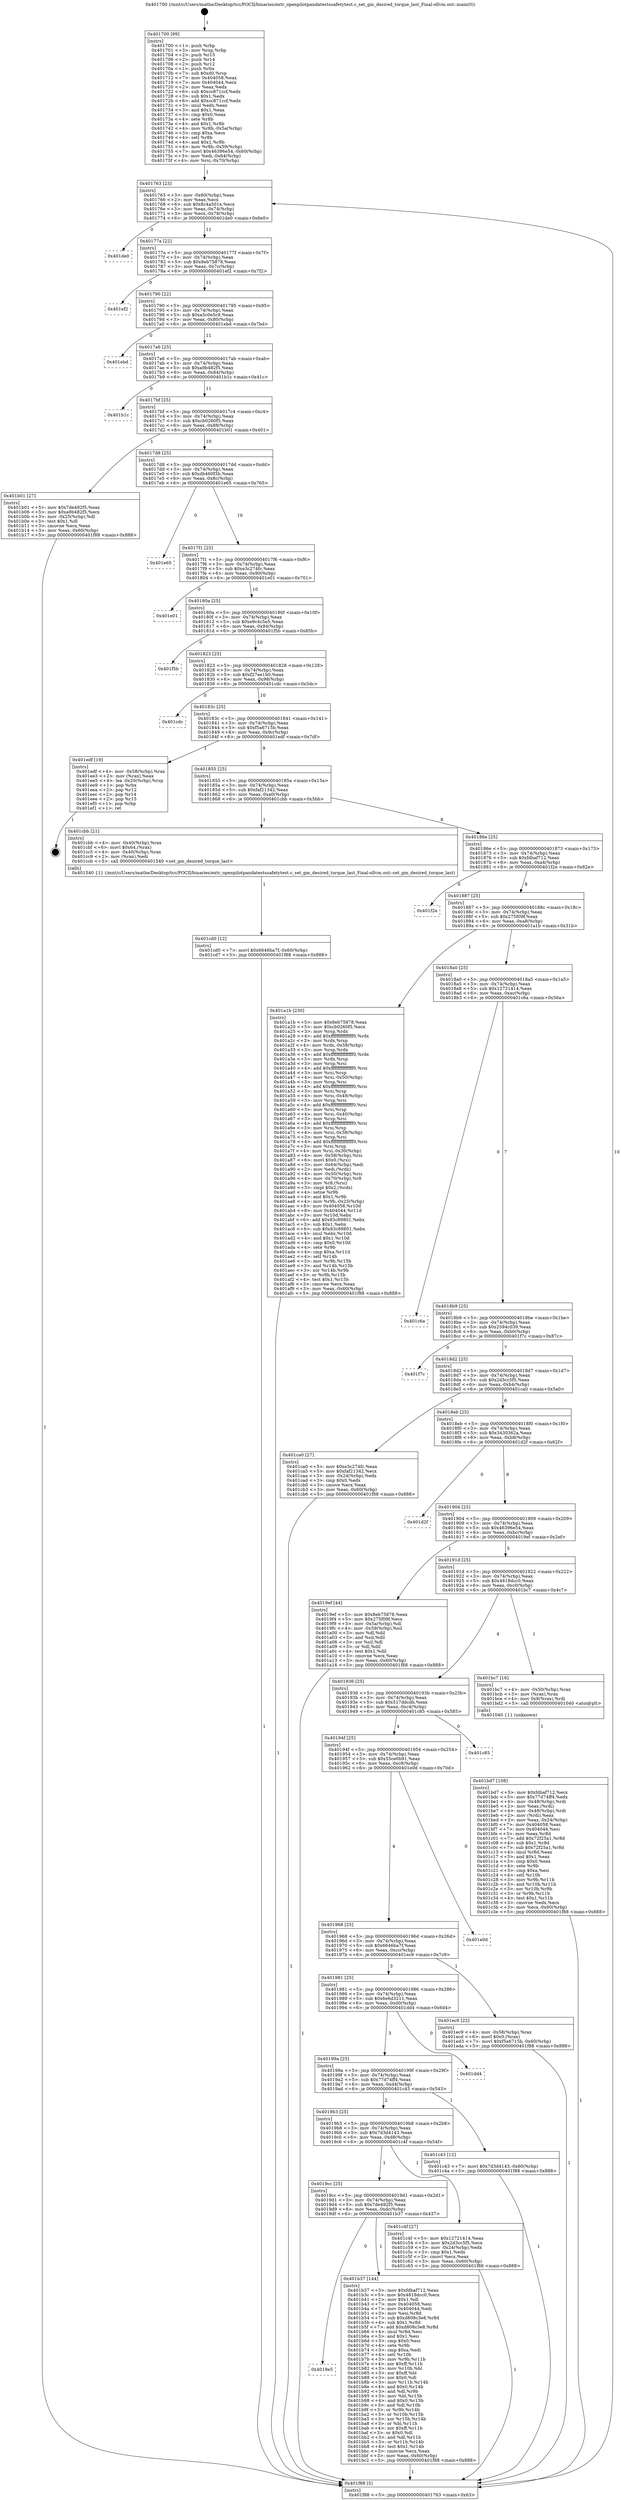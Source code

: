 digraph "0x401700" {
  label = "0x401700 (/mnt/c/Users/mathe/Desktop/tcc/POCII/binaries/extr_openpilotpandatestssafetytest.c_set_gm_desired_torque_last_Final-ollvm.out::main(0))"
  labelloc = "t"
  node[shape=record]

  Entry [label="",width=0.3,height=0.3,shape=circle,fillcolor=black,style=filled]
  "0x401763" [label="{
     0x401763 [23]\l
     | [instrs]\l
     &nbsp;&nbsp;0x401763 \<+3\>: mov -0x60(%rbp),%eax\l
     &nbsp;&nbsp;0x401766 \<+2\>: mov %eax,%ecx\l
     &nbsp;&nbsp;0x401768 \<+6\>: sub $0x8c4a501e,%ecx\l
     &nbsp;&nbsp;0x40176e \<+3\>: mov %eax,-0x74(%rbp)\l
     &nbsp;&nbsp;0x401771 \<+3\>: mov %ecx,-0x78(%rbp)\l
     &nbsp;&nbsp;0x401774 \<+6\>: je 0000000000401de0 \<main+0x6e0\>\l
  }"]
  "0x401de0" [label="{
     0x401de0\l
  }", style=dashed]
  "0x40177a" [label="{
     0x40177a [22]\l
     | [instrs]\l
     &nbsp;&nbsp;0x40177a \<+5\>: jmp 000000000040177f \<main+0x7f\>\l
     &nbsp;&nbsp;0x40177f \<+3\>: mov -0x74(%rbp),%eax\l
     &nbsp;&nbsp;0x401782 \<+5\>: sub $0x8eb75878,%eax\l
     &nbsp;&nbsp;0x401787 \<+3\>: mov %eax,-0x7c(%rbp)\l
     &nbsp;&nbsp;0x40178a \<+6\>: je 0000000000401ef2 \<main+0x7f2\>\l
  }"]
  Exit [label="",width=0.3,height=0.3,shape=circle,fillcolor=black,style=filled,peripheries=2]
  "0x401ef2" [label="{
     0x401ef2\l
  }", style=dashed]
  "0x401790" [label="{
     0x401790 [22]\l
     | [instrs]\l
     &nbsp;&nbsp;0x401790 \<+5\>: jmp 0000000000401795 \<main+0x95\>\l
     &nbsp;&nbsp;0x401795 \<+3\>: mov -0x74(%rbp),%eax\l
     &nbsp;&nbsp;0x401798 \<+5\>: sub $0xa5c0e5c9,%eax\l
     &nbsp;&nbsp;0x40179d \<+3\>: mov %eax,-0x80(%rbp)\l
     &nbsp;&nbsp;0x4017a0 \<+6\>: je 0000000000401ebd \<main+0x7bd\>\l
  }"]
  "0x401cd0" [label="{
     0x401cd0 [12]\l
     | [instrs]\l
     &nbsp;&nbsp;0x401cd0 \<+7\>: movl $0x6646ba7f,-0x60(%rbp)\l
     &nbsp;&nbsp;0x401cd7 \<+5\>: jmp 0000000000401f88 \<main+0x888\>\l
  }"]
  "0x401ebd" [label="{
     0x401ebd\l
  }", style=dashed]
  "0x4017a6" [label="{
     0x4017a6 [25]\l
     | [instrs]\l
     &nbsp;&nbsp;0x4017a6 \<+5\>: jmp 00000000004017ab \<main+0xab\>\l
     &nbsp;&nbsp;0x4017ab \<+3\>: mov -0x74(%rbp),%eax\l
     &nbsp;&nbsp;0x4017ae \<+5\>: sub $0xa9b482f5,%eax\l
     &nbsp;&nbsp;0x4017b3 \<+6\>: mov %eax,-0x84(%rbp)\l
     &nbsp;&nbsp;0x4017b9 \<+6\>: je 0000000000401b1c \<main+0x41c\>\l
  }"]
  "0x401bd7" [label="{
     0x401bd7 [108]\l
     | [instrs]\l
     &nbsp;&nbsp;0x401bd7 \<+5\>: mov $0xfdbaf712,%ecx\l
     &nbsp;&nbsp;0x401bdc \<+5\>: mov $0x77d74ff4,%edx\l
     &nbsp;&nbsp;0x401be1 \<+4\>: mov -0x48(%rbp),%rdi\l
     &nbsp;&nbsp;0x401be5 \<+2\>: mov %eax,(%rdi)\l
     &nbsp;&nbsp;0x401be7 \<+4\>: mov -0x48(%rbp),%rdi\l
     &nbsp;&nbsp;0x401beb \<+2\>: mov (%rdi),%eax\l
     &nbsp;&nbsp;0x401bed \<+3\>: mov %eax,-0x24(%rbp)\l
     &nbsp;&nbsp;0x401bf0 \<+7\>: mov 0x404058,%eax\l
     &nbsp;&nbsp;0x401bf7 \<+7\>: mov 0x404044,%esi\l
     &nbsp;&nbsp;0x401bfe \<+3\>: mov %eax,%r8d\l
     &nbsp;&nbsp;0x401c01 \<+7\>: add $0x72f25a1,%r8d\l
     &nbsp;&nbsp;0x401c08 \<+4\>: sub $0x1,%r8d\l
     &nbsp;&nbsp;0x401c0c \<+7\>: sub $0x72f25a1,%r8d\l
     &nbsp;&nbsp;0x401c13 \<+4\>: imul %r8d,%eax\l
     &nbsp;&nbsp;0x401c17 \<+3\>: and $0x1,%eax\l
     &nbsp;&nbsp;0x401c1a \<+3\>: cmp $0x0,%eax\l
     &nbsp;&nbsp;0x401c1d \<+4\>: sete %r9b\l
     &nbsp;&nbsp;0x401c21 \<+3\>: cmp $0xa,%esi\l
     &nbsp;&nbsp;0x401c24 \<+4\>: setl %r10b\l
     &nbsp;&nbsp;0x401c28 \<+3\>: mov %r9b,%r11b\l
     &nbsp;&nbsp;0x401c2b \<+3\>: and %r10b,%r11b\l
     &nbsp;&nbsp;0x401c2e \<+3\>: xor %r10b,%r9b\l
     &nbsp;&nbsp;0x401c31 \<+3\>: or %r9b,%r11b\l
     &nbsp;&nbsp;0x401c34 \<+4\>: test $0x1,%r11b\l
     &nbsp;&nbsp;0x401c38 \<+3\>: cmovne %edx,%ecx\l
     &nbsp;&nbsp;0x401c3b \<+3\>: mov %ecx,-0x60(%rbp)\l
     &nbsp;&nbsp;0x401c3e \<+5\>: jmp 0000000000401f88 \<main+0x888\>\l
  }"]
  "0x401b1c" [label="{
     0x401b1c\l
  }", style=dashed]
  "0x4017bf" [label="{
     0x4017bf [25]\l
     | [instrs]\l
     &nbsp;&nbsp;0x4017bf \<+5\>: jmp 00000000004017c4 \<main+0xc4\>\l
     &nbsp;&nbsp;0x4017c4 \<+3\>: mov -0x74(%rbp),%eax\l
     &nbsp;&nbsp;0x4017c7 \<+5\>: sub $0xcb0260f5,%eax\l
     &nbsp;&nbsp;0x4017cc \<+6\>: mov %eax,-0x88(%rbp)\l
     &nbsp;&nbsp;0x4017d2 \<+6\>: je 0000000000401b01 \<main+0x401\>\l
  }"]
  "0x4019e5" [label="{
     0x4019e5\l
  }", style=dashed]
  "0x401b01" [label="{
     0x401b01 [27]\l
     | [instrs]\l
     &nbsp;&nbsp;0x401b01 \<+5\>: mov $0x7de492f5,%eax\l
     &nbsp;&nbsp;0x401b06 \<+5\>: mov $0xa9b482f5,%ecx\l
     &nbsp;&nbsp;0x401b0b \<+3\>: mov -0x25(%rbp),%dl\l
     &nbsp;&nbsp;0x401b0e \<+3\>: test $0x1,%dl\l
     &nbsp;&nbsp;0x401b11 \<+3\>: cmovne %ecx,%eax\l
     &nbsp;&nbsp;0x401b14 \<+3\>: mov %eax,-0x60(%rbp)\l
     &nbsp;&nbsp;0x401b17 \<+5\>: jmp 0000000000401f88 \<main+0x888\>\l
  }"]
  "0x4017d8" [label="{
     0x4017d8 [25]\l
     | [instrs]\l
     &nbsp;&nbsp;0x4017d8 \<+5\>: jmp 00000000004017dd \<main+0xdd\>\l
     &nbsp;&nbsp;0x4017dd \<+3\>: mov -0x74(%rbp),%eax\l
     &nbsp;&nbsp;0x4017e0 \<+5\>: sub $0xdb460f3b,%eax\l
     &nbsp;&nbsp;0x4017e5 \<+6\>: mov %eax,-0x8c(%rbp)\l
     &nbsp;&nbsp;0x4017eb \<+6\>: je 0000000000401e65 \<main+0x765\>\l
  }"]
  "0x401b37" [label="{
     0x401b37 [144]\l
     | [instrs]\l
     &nbsp;&nbsp;0x401b37 \<+5\>: mov $0xfdbaf712,%eax\l
     &nbsp;&nbsp;0x401b3c \<+5\>: mov $0x4818dcc0,%ecx\l
     &nbsp;&nbsp;0x401b41 \<+2\>: mov $0x1,%dl\l
     &nbsp;&nbsp;0x401b43 \<+7\>: mov 0x404058,%esi\l
     &nbsp;&nbsp;0x401b4a \<+7\>: mov 0x404044,%edi\l
     &nbsp;&nbsp;0x401b51 \<+3\>: mov %esi,%r8d\l
     &nbsp;&nbsp;0x401b54 \<+7\>: sub $0xd808c3e8,%r8d\l
     &nbsp;&nbsp;0x401b5b \<+4\>: sub $0x1,%r8d\l
     &nbsp;&nbsp;0x401b5f \<+7\>: add $0xd808c3e8,%r8d\l
     &nbsp;&nbsp;0x401b66 \<+4\>: imul %r8d,%esi\l
     &nbsp;&nbsp;0x401b6a \<+3\>: and $0x1,%esi\l
     &nbsp;&nbsp;0x401b6d \<+3\>: cmp $0x0,%esi\l
     &nbsp;&nbsp;0x401b70 \<+4\>: sete %r9b\l
     &nbsp;&nbsp;0x401b74 \<+3\>: cmp $0xa,%edi\l
     &nbsp;&nbsp;0x401b77 \<+4\>: setl %r10b\l
     &nbsp;&nbsp;0x401b7b \<+3\>: mov %r9b,%r11b\l
     &nbsp;&nbsp;0x401b7e \<+4\>: xor $0xff,%r11b\l
     &nbsp;&nbsp;0x401b82 \<+3\>: mov %r10b,%bl\l
     &nbsp;&nbsp;0x401b85 \<+3\>: xor $0xff,%bl\l
     &nbsp;&nbsp;0x401b88 \<+3\>: xor $0x0,%dl\l
     &nbsp;&nbsp;0x401b8b \<+3\>: mov %r11b,%r14b\l
     &nbsp;&nbsp;0x401b8e \<+4\>: and $0x0,%r14b\l
     &nbsp;&nbsp;0x401b92 \<+3\>: and %dl,%r9b\l
     &nbsp;&nbsp;0x401b95 \<+3\>: mov %bl,%r15b\l
     &nbsp;&nbsp;0x401b98 \<+4\>: and $0x0,%r15b\l
     &nbsp;&nbsp;0x401b9c \<+3\>: and %dl,%r10b\l
     &nbsp;&nbsp;0x401b9f \<+3\>: or %r9b,%r14b\l
     &nbsp;&nbsp;0x401ba2 \<+3\>: or %r10b,%r15b\l
     &nbsp;&nbsp;0x401ba5 \<+3\>: xor %r15b,%r14b\l
     &nbsp;&nbsp;0x401ba8 \<+3\>: or %bl,%r11b\l
     &nbsp;&nbsp;0x401bab \<+4\>: xor $0xff,%r11b\l
     &nbsp;&nbsp;0x401baf \<+3\>: or $0x0,%dl\l
     &nbsp;&nbsp;0x401bb2 \<+3\>: and %dl,%r11b\l
     &nbsp;&nbsp;0x401bb5 \<+3\>: or %r11b,%r14b\l
     &nbsp;&nbsp;0x401bb8 \<+4\>: test $0x1,%r14b\l
     &nbsp;&nbsp;0x401bbc \<+3\>: cmovne %ecx,%eax\l
     &nbsp;&nbsp;0x401bbf \<+3\>: mov %eax,-0x60(%rbp)\l
     &nbsp;&nbsp;0x401bc2 \<+5\>: jmp 0000000000401f88 \<main+0x888\>\l
  }"]
  "0x401e65" [label="{
     0x401e65\l
  }", style=dashed]
  "0x4017f1" [label="{
     0x4017f1 [25]\l
     | [instrs]\l
     &nbsp;&nbsp;0x4017f1 \<+5\>: jmp 00000000004017f6 \<main+0xf6\>\l
     &nbsp;&nbsp;0x4017f6 \<+3\>: mov -0x74(%rbp),%eax\l
     &nbsp;&nbsp;0x4017f9 \<+5\>: sub $0xe3c274fc,%eax\l
     &nbsp;&nbsp;0x4017fe \<+6\>: mov %eax,-0x90(%rbp)\l
     &nbsp;&nbsp;0x401804 \<+6\>: je 0000000000401e01 \<main+0x701\>\l
  }"]
  "0x4019cc" [label="{
     0x4019cc [25]\l
     | [instrs]\l
     &nbsp;&nbsp;0x4019cc \<+5\>: jmp 00000000004019d1 \<main+0x2d1\>\l
     &nbsp;&nbsp;0x4019d1 \<+3\>: mov -0x74(%rbp),%eax\l
     &nbsp;&nbsp;0x4019d4 \<+5\>: sub $0x7de492f5,%eax\l
     &nbsp;&nbsp;0x4019d9 \<+6\>: mov %eax,-0xdc(%rbp)\l
     &nbsp;&nbsp;0x4019df \<+6\>: je 0000000000401b37 \<main+0x437\>\l
  }"]
  "0x401e01" [label="{
     0x401e01\l
  }", style=dashed]
  "0x40180a" [label="{
     0x40180a [25]\l
     | [instrs]\l
     &nbsp;&nbsp;0x40180a \<+5\>: jmp 000000000040180f \<main+0x10f\>\l
     &nbsp;&nbsp;0x40180f \<+3\>: mov -0x74(%rbp),%eax\l
     &nbsp;&nbsp;0x401812 \<+5\>: sub $0xe9c4c5e5,%eax\l
     &nbsp;&nbsp;0x401817 \<+6\>: mov %eax,-0x94(%rbp)\l
     &nbsp;&nbsp;0x40181d \<+6\>: je 0000000000401f5b \<main+0x85b\>\l
  }"]
  "0x401c4f" [label="{
     0x401c4f [27]\l
     | [instrs]\l
     &nbsp;&nbsp;0x401c4f \<+5\>: mov $0x12721414,%eax\l
     &nbsp;&nbsp;0x401c54 \<+5\>: mov $0x2d3cc5f5,%ecx\l
     &nbsp;&nbsp;0x401c59 \<+3\>: mov -0x24(%rbp),%edx\l
     &nbsp;&nbsp;0x401c5c \<+3\>: cmp $0x1,%edx\l
     &nbsp;&nbsp;0x401c5f \<+3\>: cmovl %ecx,%eax\l
     &nbsp;&nbsp;0x401c62 \<+3\>: mov %eax,-0x60(%rbp)\l
     &nbsp;&nbsp;0x401c65 \<+5\>: jmp 0000000000401f88 \<main+0x888\>\l
  }"]
  "0x401f5b" [label="{
     0x401f5b\l
  }", style=dashed]
  "0x401823" [label="{
     0x401823 [25]\l
     | [instrs]\l
     &nbsp;&nbsp;0x401823 \<+5\>: jmp 0000000000401828 \<main+0x128\>\l
     &nbsp;&nbsp;0x401828 \<+3\>: mov -0x74(%rbp),%eax\l
     &nbsp;&nbsp;0x40182b \<+5\>: sub $0xf27ee1b0,%eax\l
     &nbsp;&nbsp;0x401830 \<+6\>: mov %eax,-0x98(%rbp)\l
     &nbsp;&nbsp;0x401836 \<+6\>: je 0000000000401cdc \<main+0x5dc\>\l
  }"]
  "0x4019b3" [label="{
     0x4019b3 [25]\l
     | [instrs]\l
     &nbsp;&nbsp;0x4019b3 \<+5\>: jmp 00000000004019b8 \<main+0x2b8\>\l
     &nbsp;&nbsp;0x4019b8 \<+3\>: mov -0x74(%rbp),%eax\l
     &nbsp;&nbsp;0x4019bb \<+5\>: sub $0x7d3d4143,%eax\l
     &nbsp;&nbsp;0x4019c0 \<+6\>: mov %eax,-0xd8(%rbp)\l
     &nbsp;&nbsp;0x4019c6 \<+6\>: je 0000000000401c4f \<main+0x54f\>\l
  }"]
  "0x401cdc" [label="{
     0x401cdc\l
  }", style=dashed]
  "0x40183c" [label="{
     0x40183c [25]\l
     | [instrs]\l
     &nbsp;&nbsp;0x40183c \<+5\>: jmp 0000000000401841 \<main+0x141\>\l
     &nbsp;&nbsp;0x401841 \<+3\>: mov -0x74(%rbp),%eax\l
     &nbsp;&nbsp;0x401844 \<+5\>: sub $0xf5a6715b,%eax\l
     &nbsp;&nbsp;0x401849 \<+6\>: mov %eax,-0x9c(%rbp)\l
     &nbsp;&nbsp;0x40184f \<+6\>: je 0000000000401edf \<main+0x7df\>\l
  }"]
  "0x401c43" [label="{
     0x401c43 [12]\l
     | [instrs]\l
     &nbsp;&nbsp;0x401c43 \<+7\>: movl $0x7d3d4143,-0x60(%rbp)\l
     &nbsp;&nbsp;0x401c4a \<+5\>: jmp 0000000000401f88 \<main+0x888\>\l
  }"]
  "0x401edf" [label="{
     0x401edf [19]\l
     | [instrs]\l
     &nbsp;&nbsp;0x401edf \<+4\>: mov -0x58(%rbp),%rax\l
     &nbsp;&nbsp;0x401ee3 \<+2\>: mov (%rax),%eax\l
     &nbsp;&nbsp;0x401ee5 \<+4\>: lea -0x20(%rbp),%rsp\l
     &nbsp;&nbsp;0x401ee9 \<+1\>: pop %rbx\l
     &nbsp;&nbsp;0x401eea \<+2\>: pop %r12\l
     &nbsp;&nbsp;0x401eec \<+2\>: pop %r14\l
     &nbsp;&nbsp;0x401eee \<+2\>: pop %r15\l
     &nbsp;&nbsp;0x401ef0 \<+1\>: pop %rbp\l
     &nbsp;&nbsp;0x401ef1 \<+1\>: ret\l
  }"]
  "0x401855" [label="{
     0x401855 [25]\l
     | [instrs]\l
     &nbsp;&nbsp;0x401855 \<+5\>: jmp 000000000040185a \<main+0x15a\>\l
     &nbsp;&nbsp;0x40185a \<+3\>: mov -0x74(%rbp),%eax\l
     &nbsp;&nbsp;0x40185d \<+5\>: sub $0xfaf21342,%eax\l
     &nbsp;&nbsp;0x401862 \<+6\>: mov %eax,-0xa0(%rbp)\l
     &nbsp;&nbsp;0x401868 \<+6\>: je 0000000000401cbb \<main+0x5bb\>\l
  }"]
  "0x40199a" [label="{
     0x40199a [25]\l
     | [instrs]\l
     &nbsp;&nbsp;0x40199a \<+5\>: jmp 000000000040199f \<main+0x29f\>\l
     &nbsp;&nbsp;0x40199f \<+3\>: mov -0x74(%rbp),%eax\l
     &nbsp;&nbsp;0x4019a2 \<+5\>: sub $0x77d74ff4,%eax\l
     &nbsp;&nbsp;0x4019a7 \<+6\>: mov %eax,-0xd4(%rbp)\l
     &nbsp;&nbsp;0x4019ad \<+6\>: je 0000000000401c43 \<main+0x543\>\l
  }"]
  "0x401cbb" [label="{
     0x401cbb [21]\l
     | [instrs]\l
     &nbsp;&nbsp;0x401cbb \<+4\>: mov -0x40(%rbp),%rax\l
     &nbsp;&nbsp;0x401cbf \<+6\>: movl $0x64,(%rax)\l
     &nbsp;&nbsp;0x401cc5 \<+4\>: mov -0x40(%rbp),%rax\l
     &nbsp;&nbsp;0x401cc9 \<+2\>: mov (%rax),%edi\l
     &nbsp;&nbsp;0x401ccb \<+5\>: call 0000000000401540 \<set_gm_desired_torque_last\>\l
     | [calls]\l
     &nbsp;&nbsp;0x401540 \{1\} (/mnt/c/Users/mathe/Desktop/tcc/POCII/binaries/extr_openpilotpandatestssafetytest.c_set_gm_desired_torque_last_Final-ollvm.out::set_gm_desired_torque_last)\l
  }"]
  "0x40186e" [label="{
     0x40186e [25]\l
     | [instrs]\l
     &nbsp;&nbsp;0x40186e \<+5\>: jmp 0000000000401873 \<main+0x173\>\l
     &nbsp;&nbsp;0x401873 \<+3\>: mov -0x74(%rbp),%eax\l
     &nbsp;&nbsp;0x401876 \<+5\>: sub $0xfdbaf712,%eax\l
     &nbsp;&nbsp;0x40187b \<+6\>: mov %eax,-0xa4(%rbp)\l
     &nbsp;&nbsp;0x401881 \<+6\>: je 0000000000401f2e \<main+0x82e\>\l
  }"]
  "0x401dd4" [label="{
     0x401dd4\l
  }", style=dashed]
  "0x401f2e" [label="{
     0x401f2e\l
  }", style=dashed]
  "0x401887" [label="{
     0x401887 [25]\l
     | [instrs]\l
     &nbsp;&nbsp;0x401887 \<+5\>: jmp 000000000040188c \<main+0x18c\>\l
     &nbsp;&nbsp;0x40188c \<+3\>: mov -0x74(%rbp),%eax\l
     &nbsp;&nbsp;0x40188f \<+5\>: sub $0x275f09f,%eax\l
     &nbsp;&nbsp;0x401894 \<+6\>: mov %eax,-0xa8(%rbp)\l
     &nbsp;&nbsp;0x40189a \<+6\>: je 0000000000401a1b \<main+0x31b\>\l
  }"]
  "0x401981" [label="{
     0x401981 [25]\l
     | [instrs]\l
     &nbsp;&nbsp;0x401981 \<+5\>: jmp 0000000000401986 \<main+0x286\>\l
     &nbsp;&nbsp;0x401986 \<+3\>: mov -0x74(%rbp),%eax\l
     &nbsp;&nbsp;0x401989 \<+5\>: sub $0x6e6d3211,%eax\l
     &nbsp;&nbsp;0x40198e \<+6\>: mov %eax,-0xd0(%rbp)\l
     &nbsp;&nbsp;0x401994 \<+6\>: je 0000000000401dd4 \<main+0x6d4\>\l
  }"]
  "0x401a1b" [label="{
     0x401a1b [230]\l
     | [instrs]\l
     &nbsp;&nbsp;0x401a1b \<+5\>: mov $0x8eb75878,%eax\l
     &nbsp;&nbsp;0x401a20 \<+5\>: mov $0xcb0260f5,%ecx\l
     &nbsp;&nbsp;0x401a25 \<+3\>: mov %rsp,%rdx\l
     &nbsp;&nbsp;0x401a28 \<+4\>: add $0xfffffffffffffff0,%rdx\l
     &nbsp;&nbsp;0x401a2c \<+3\>: mov %rdx,%rsp\l
     &nbsp;&nbsp;0x401a2f \<+4\>: mov %rdx,-0x58(%rbp)\l
     &nbsp;&nbsp;0x401a33 \<+3\>: mov %rsp,%rdx\l
     &nbsp;&nbsp;0x401a36 \<+4\>: add $0xfffffffffffffff0,%rdx\l
     &nbsp;&nbsp;0x401a3a \<+3\>: mov %rdx,%rsp\l
     &nbsp;&nbsp;0x401a3d \<+3\>: mov %rsp,%rsi\l
     &nbsp;&nbsp;0x401a40 \<+4\>: add $0xfffffffffffffff0,%rsi\l
     &nbsp;&nbsp;0x401a44 \<+3\>: mov %rsi,%rsp\l
     &nbsp;&nbsp;0x401a47 \<+4\>: mov %rsi,-0x50(%rbp)\l
     &nbsp;&nbsp;0x401a4b \<+3\>: mov %rsp,%rsi\l
     &nbsp;&nbsp;0x401a4e \<+4\>: add $0xfffffffffffffff0,%rsi\l
     &nbsp;&nbsp;0x401a52 \<+3\>: mov %rsi,%rsp\l
     &nbsp;&nbsp;0x401a55 \<+4\>: mov %rsi,-0x48(%rbp)\l
     &nbsp;&nbsp;0x401a59 \<+3\>: mov %rsp,%rsi\l
     &nbsp;&nbsp;0x401a5c \<+4\>: add $0xfffffffffffffff0,%rsi\l
     &nbsp;&nbsp;0x401a60 \<+3\>: mov %rsi,%rsp\l
     &nbsp;&nbsp;0x401a63 \<+4\>: mov %rsi,-0x40(%rbp)\l
     &nbsp;&nbsp;0x401a67 \<+3\>: mov %rsp,%rsi\l
     &nbsp;&nbsp;0x401a6a \<+4\>: add $0xfffffffffffffff0,%rsi\l
     &nbsp;&nbsp;0x401a6e \<+3\>: mov %rsi,%rsp\l
     &nbsp;&nbsp;0x401a71 \<+4\>: mov %rsi,-0x38(%rbp)\l
     &nbsp;&nbsp;0x401a75 \<+3\>: mov %rsp,%rsi\l
     &nbsp;&nbsp;0x401a78 \<+4\>: add $0xfffffffffffffff0,%rsi\l
     &nbsp;&nbsp;0x401a7c \<+3\>: mov %rsi,%rsp\l
     &nbsp;&nbsp;0x401a7f \<+4\>: mov %rsi,-0x30(%rbp)\l
     &nbsp;&nbsp;0x401a83 \<+4\>: mov -0x58(%rbp),%rsi\l
     &nbsp;&nbsp;0x401a87 \<+6\>: movl $0x0,(%rsi)\l
     &nbsp;&nbsp;0x401a8d \<+3\>: mov -0x64(%rbp),%edi\l
     &nbsp;&nbsp;0x401a90 \<+2\>: mov %edi,(%rdx)\l
     &nbsp;&nbsp;0x401a92 \<+4\>: mov -0x50(%rbp),%rsi\l
     &nbsp;&nbsp;0x401a96 \<+4\>: mov -0x70(%rbp),%r8\l
     &nbsp;&nbsp;0x401a9a \<+3\>: mov %r8,(%rsi)\l
     &nbsp;&nbsp;0x401a9d \<+3\>: cmpl $0x2,(%rdx)\l
     &nbsp;&nbsp;0x401aa0 \<+4\>: setne %r9b\l
     &nbsp;&nbsp;0x401aa4 \<+4\>: and $0x1,%r9b\l
     &nbsp;&nbsp;0x401aa8 \<+4\>: mov %r9b,-0x25(%rbp)\l
     &nbsp;&nbsp;0x401aac \<+8\>: mov 0x404058,%r10d\l
     &nbsp;&nbsp;0x401ab4 \<+8\>: mov 0x404044,%r11d\l
     &nbsp;&nbsp;0x401abc \<+3\>: mov %r10d,%ebx\l
     &nbsp;&nbsp;0x401abf \<+6\>: add $0x83c89801,%ebx\l
     &nbsp;&nbsp;0x401ac5 \<+3\>: sub $0x1,%ebx\l
     &nbsp;&nbsp;0x401ac8 \<+6\>: sub $0x83c89801,%ebx\l
     &nbsp;&nbsp;0x401ace \<+4\>: imul %ebx,%r10d\l
     &nbsp;&nbsp;0x401ad2 \<+4\>: and $0x1,%r10d\l
     &nbsp;&nbsp;0x401ad6 \<+4\>: cmp $0x0,%r10d\l
     &nbsp;&nbsp;0x401ada \<+4\>: sete %r9b\l
     &nbsp;&nbsp;0x401ade \<+4\>: cmp $0xa,%r11d\l
     &nbsp;&nbsp;0x401ae2 \<+4\>: setl %r14b\l
     &nbsp;&nbsp;0x401ae6 \<+3\>: mov %r9b,%r15b\l
     &nbsp;&nbsp;0x401ae9 \<+3\>: and %r14b,%r15b\l
     &nbsp;&nbsp;0x401aec \<+3\>: xor %r14b,%r9b\l
     &nbsp;&nbsp;0x401aef \<+3\>: or %r9b,%r15b\l
     &nbsp;&nbsp;0x401af2 \<+4\>: test $0x1,%r15b\l
     &nbsp;&nbsp;0x401af6 \<+3\>: cmovne %ecx,%eax\l
     &nbsp;&nbsp;0x401af9 \<+3\>: mov %eax,-0x60(%rbp)\l
     &nbsp;&nbsp;0x401afc \<+5\>: jmp 0000000000401f88 \<main+0x888\>\l
  }"]
  "0x4018a0" [label="{
     0x4018a0 [25]\l
     | [instrs]\l
     &nbsp;&nbsp;0x4018a0 \<+5\>: jmp 00000000004018a5 \<main+0x1a5\>\l
     &nbsp;&nbsp;0x4018a5 \<+3\>: mov -0x74(%rbp),%eax\l
     &nbsp;&nbsp;0x4018a8 \<+5\>: sub $0x12721414,%eax\l
     &nbsp;&nbsp;0x4018ad \<+6\>: mov %eax,-0xac(%rbp)\l
     &nbsp;&nbsp;0x4018b3 \<+6\>: je 0000000000401c6a \<main+0x56a\>\l
  }"]
  "0x401ec9" [label="{
     0x401ec9 [22]\l
     | [instrs]\l
     &nbsp;&nbsp;0x401ec9 \<+4\>: mov -0x58(%rbp),%rax\l
     &nbsp;&nbsp;0x401ecd \<+6\>: movl $0x0,(%rax)\l
     &nbsp;&nbsp;0x401ed3 \<+7\>: movl $0xf5a6715b,-0x60(%rbp)\l
     &nbsp;&nbsp;0x401eda \<+5\>: jmp 0000000000401f88 \<main+0x888\>\l
  }"]
  "0x401c6a" [label="{
     0x401c6a\l
  }", style=dashed]
  "0x4018b9" [label="{
     0x4018b9 [25]\l
     | [instrs]\l
     &nbsp;&nbsp;0x4018b9 \<+5\>: jmp 00000000004018be \<main+0x1be\>\l
     &nbsp;&nbsp;0x4018be \<+3\>: mov -0x74(%rbp),%eax\l
     &nbsp;&nbsp;0x4018c1 \<+5\>: sub $0x2594c039,%eax\l
     &nbsp;&nbsp;0x4018c6 \<+6\>: mov %eax,-0xb0(%rbp)\l
     &nbsp;&nbsp;0x4018cc \<+6\>: je 0000000000401f7c \<main+0x87c\>\l
  }"]
  "0x401968" [label="{
     0x401968 [25]\l
     | [instrs]\l
     &nbsp;&nbsp;0x401968 \<+5\>: jmp 000000000040196d \<main+0x26d\>\l
     &nbsp;&nbsp;0x40196d \<+3\>: mov -0x74(%rbp),%eax\l
     &nbsp;&nbsp;0x401970 \<+5\>: sub $0x6646ba7f,%eax\l
     &nbsp;&nbsp;0x401975 \<+6\>: mov %eax,-0xcc(%rbp)\l
     &nbsp;&nbsp;0x40197b \<+6\>: je 0000000000401ec9 \<main+0x7c9\>\l
  }"]
  "0x401f7c" [label="{
     0x401f7c\l
  }", style=dashed]
  "0x4018d2" [label="{
     0x4018d2 [25]\l
     | [instrs]\l
     &nbsp;&nbsp;0x4018d2 \<+5\>: jmp 00000000004018d7 \<main+0x1d7\>\l
     &nbsp;&nbsp;0x4018d7 \<+3\>: mov -0x74(%rbp),%eax\l
     &nbsp;&nbsp;0x4018da \<+5\>: sub $0x2d3cc5f5,%eax\l
     &nbsp;&nbsp;0x4018df \<+6\>: mov %eax,-0xb4(%rbp)\l
     &nbsp;&nbsp;0x4018e5 \<+6\>: je 0000000000401ca0 \<main+0x5a0\>\l
  }"]
  "0x401e0d" [label="{
     0x401e0d\l
  }", style=dashed]
  "0x401ca0" [label="{
     0x401ca0 [27]\l
     | [instrs]\l
     &nbsp;&nbsp;0x401ca0 \<+5\>: mov $0xe3c274fc,%eax\l
     &nbsp;&nbsp;0x401ca5 \<+5\>: mov $0xfaf21342,%ecx\l
     &nbsp;&nbsp;0x401caa \<+3\>: mov -0x24(%rbp),%edx\l
     &nbsp;&nbsp;0x401cad \<+3\>: cmp $0x0,%edx\l
     &nbsp;&nbsp;0x401cb0 \<+3\>: cmove %ecx,%eax\l
     &nbsp;&nbsp;0x401cb3 \<+3\>: mov %eax,-0x60(%rbp)\l
     &nbsp;&nbsp;0x401cb6 \<+5\>: jmp 0000000000401f88 \<main+0x888\>\l
  }"]
  "0x4018eb" [label="{
     0x4018eb [25]\l
     | [instrs]\l
     &nbsp;&nbsp;0x4018eb \<+5\>: jmp 00000000004018f0 \<main+0x1f0\>\l
     &nbsp;&nbsp;0x4018f0 \<+3\>: mov -0x74(%rbp),%eax\l
     &nbsp;&nbsp;0x4018f3 \<+5\>: sub $0x3430362a,%eax\l
     &nbsp;&nbsp;0x4018f8 \<+6\>: mov %eax,-0xb8(%rbp)\l
     &nbsp;&nbsp;0x4018fe \<+6\>: je 0000000000401d2f \<main+0x62f\>\l
  }"]
  "0x40194f" [label="{
     0x40194f [25]\l
     | [instrs]\l
     &nbsp;&nbsp;0x40194f \<+5\>: jmp 0000000000401954 \<main+0x254\>\l
     &nbsp;&nbsp;0x401954 \<+3\>: mov -0x74(%rbp),%eax\l
     &nbsp;&nbsp;0x401957 \<+5\>: sub $0x55ce0b91,%eax\l
     &nbsp;&nbsp;0x40195c \<+6\>: mov %eax,-0xc8(%rbp)\l
     &nbsp;&nbsp;0x401962 \<+6\>: je 0000000000401e0d \<main+0x70d\>\l
  }"]
  "0x401d2f" [label="{
     0x401d2f\l
  }", style=dashed]
  "0x401904" [label="{
     0x401904 [25]\l
     | [instrs]\l
     &nbsp;&nbsp;0x401904 \<+5\>: jmp 0000000000401909 \<main+0x209\>\l
     &nbsp;&nbsp;0x401909 \<+3\>: mov -0x74(%rbp),%eax\l
     &nbsp;&nbsp;0x40190c \<+5\>: sub $0x46396e54,%eax\l
     &nbsp;&nbsp;0x401911 \<+6\>: mov %eax,-0xbc(%rbp)\l
     &nbsp;&nbsp;0x401917 \<+6\>: je 00000000004019ef \<main+0x2ef\>\l
  }"]
  "0x401c85" [label="{
     0x401c85\l
  }", style=dashed]
  "0x4019ef" [label="{
     0x4019ef [44]\l
     | [instrs]\l
     &nbsp;&nbsp;0x4019ef \<+5\>: mov $0x8eb75878,%eax\l
     &nbsp;&nbsp;0x4019f4 \<+5\>: mov $0x275f09f,%ecx\l
     &nbsp;&nbsp;0x4019f9 \<+3\>: mov -0x5a(%rbp),%dl\l
     &nbsp;&nbsp;0x4019fc \<+4\>: mov -0x59(%rbp),%sil\l
     &nbsp;&nbsp;0x401a00 \<+3\>: mov %dl,%dil\l
     &nbsp;&nbsp;0x401a03 \<+3\>: and %sil,%dil\l
     &nbsp;&nbsp;0x401a06 \<+3\>: xor %sil,%dl\l
     &nbsp;&nbsp;0x401a09 \<+3\>: or %dl,%dil\l
     &nbsp;&nbsp;0x401a0c \<+4\>: test $0x1,%dil\l
     &nbsp;&nbsp;0x401a10 \<+3\>: cmovne %ecx,%eax\l
     &nbsp;&nbsp;0x401a13 \<+3\>: mov %eax,-0x60(%rbp)\l
     &nbsp;&nbsp;0x401a16 \<+5\>: jmp 0000000000401f88 \<main+0x888\>\l
  }"]
  "0x40191d" [label="{
     0x40191d [25]\l
     | [instrs]\l
     &nbsp;&nbsp;0x40191d \<+5\>: jmp 0000000000401922 \<main+0x222\>\l
     &nbsp;&nbsp;0x401922 \<+3\>: mov -0x74(%rbp),%eax\l
     &nbsp;&nbsp;0x401925 \<+5\>: sub $0x4818dcc0,%eax\l
     &nbsp;&nbsp;0x40192a \<+6\>: mov %eax,-0xc0(%rbp)\l
     &nbsp;&nbsp;0x401930 \<+6\>: je 0000000000401bc7 \<main+0x4c7\>\l
  }"]
  "0x401f88" [label="{
     0x401f88 [5]\l
     | [instrs]\l
     &nbsp;&nbsp;0x401f88 \<+5\>: jmp 0000000000401763 \<main+0x63\>\l
  }"]
  "0x401700" [label="{
     0x401700 [99]\l
     | [instrs]\l
     &nbsp;&nbsp;0x401700 \<+1\>: push %rbp\l
     &nbsp;&nbsp;0x401701 \<+3\>: mov %rsp,%rbp\l
     &nbsp;&nbsp;0x401704 \<+2\>: push %r15\l
     &nbsp;&nbsp;0x401706 \<+2\>: push %r14\l
     &nbsp;&nbsp;0x401708 \<+2\>: push %r12\l
     &nbsp;&nbsp;0x40170a \<+1\>: push %rbx\l
     &nbsp;&nbsp;0x40170b \<+7\>: sub $0xd0,%rsp\l
     &nbsp;&nbsp;0x401712 \<+7\>: mov 0x404058,%eax\l
     &nbsp;&nbsp;0x401719 \<+7\>: mov 0x404044,%ecx\l
     &nbsp;&nbsp;0x401720 \<+2\>: mov %eax,%edx\l
     &nbsp;&nbsp;0x401722 \<+6\>: sub $0xcc871ccf,%edx\l
     &nbsp;&nbsp;0x401728 \<+3\>: sub $0x1,%edx\l
     &nbsp;&nbsp;0x40172b \<+6\>: add $0xcc871ccf,%edx\l
     &nbsp;&nbsp;0x401731 \<+3\>: imul %edx,%eax\l
     &nbsp;&nbsp;0x401734 \<+3\>: and $0x1,%eax\l
     &nbsp;&nbsp;0x401737 \<+3\>: cmp $0x0,%eax\l
     &nbsp;&nbsp;0x40173a \<+4\>: sete %r8b\l
     &nbsp;&nbsp;0x40173e \<+4\>: and $0x1,%r8b\l
     &nbsp;&nbsp;0x401742 \<+4\>: mov %r8b,-0x5a(%rbp)\l
     &nbsp;&nbsp;0x401746 \<+3\>: cmp $0xa,%ecx\l
     &nbsp;&nbsp;0x401749 \<+4\>: setl %r8b\l
     &nbsp;&nbsp;0x40174d \<+4\>: and $0x1,%r8b\l
     &nbsp;&nbsp;0x401751 \<+4\>: mov %r8b,-0x59(%rbp)\l
     &nbsp;&nbsp;0x401755 \<+7\>: movl $0x46396e54,-0x60(%rbp)\l
     &nbsp;&nbsp;0x40175c \<+3\>: mov %edi,-0x64(%rbp)\l
     &nbsp;&nbsp;0x40175f \<+4\>: mov %rsi,-0x70(%rbp)\l
  }"]
  "0x401936" [label="{
     0x401936 [25]\l
     | [instrs]\l
     &nbsp;&nbsp;0x401936 \<+5\>: jmp 000000000040193b \<main+0x23b\>\l
     &nbsp;&nbsp;0x40193b \<+3\>: mov -0x74(%rbp),%eax\l
     &nbsp;&nbsp;0x40193e \<+5\>: sub $0x517ddcdb,%eax\l
     &nbsp;&nbsp;0x401943 \<+6\>: mov %eax,-0xc4(%rbp)\l
     &nbsp;&nbsp;0x401949 \<+6\>: je 0000000000401c85 \<main+0x585\>\l
  }"]
  "0x401bc7" [label="{
     0x401bc7 [16]\l
     | [instrs]\l
     &nbsp;&nbsp;0x401bc7 \<+4\>: mov -0x50(%rbp),%rax\l
     &nbsp;&nbsp;0x401bcb \<+3\>: mov (%rax),%rax\l
     &nbsp;&nbsp;0x401bce \<+4\>: mov 0x8(%rax),%rdi\l
     &nbsp;&nbsp;0x401bd2 \<+5\>: call 0000000000401040 \<atoi@plt\>\l
     | [calls]\l
     &nbsp;&nbsp;0x401040 \{1\} (unknown)\l
  }"]
  Entry -> "0x401700" [label=" 1"]
  "0x401763" -> "0x401de0" [label=" 0"]
  "0x401763" -> "0x40177a" [label=" 11"]
  "0x401edf" -> Exit [label=" 1"]
  "0x40177a" -> "0x401ef2" [label=" 0"]
  "0x40177a" -> "0x401790" [label=" 11"]
  "0x401ec9" -> "0x401f88" [label=" 1"]
  "0x401790" -> "0x401ebd" [label=" 0"]
  "0x401790" -> "0x4017a6" [label=" 11"]
  "0x401cd0" -> "0x401f88" [label=" 1"]
  "0x4017a6" -> "0x401b1c" [label=" 0"]
  "0x4017a6" -> "0x4017bf" [label=" 11"]
  "0x401cbb" -> "0x401cd0" [label=" 1"]
  "0x4017bf" -> "0x401b01" [label=" 1"]
  "0x4017bf" -> "0x4017d8" [label=" 10"]
  "0x401ca0" -> "0x401f88" [label=" 1"]
  "0x4017d8" -> "0x401e65" [label=" 0"]
  "0x4017d8" -> "0x4017f1" [label=" 10"]
  "0x401c4f" -> "0x401f88" [label=" 1"]
  "0x4017f1" -> "0x401e01" [label=" 0"]
  "0x4017f1" -> "0x40180a" [label=" 10"]
  "0x401bd7" -> "0x401f88" [label=" 1"]
  "0x40180a" -> "0x401f5b" [label=" 0"]
  "0x40180a" -> "0x401823" [label=" 10"]
  "0x401bc7" -> "0x401bd7" [label=" 1"]
  "0x401823" -> "0x401cdc" [label=" 0"]
  "0x401823" -> "0x40183c" [label=" 10"]
  "0x4019cc" -> "0x4019e5" [label=" 0"]
  "0x40183c" -> "0x401edf" [label=" 1"]
  "0x40183c" -> "0x401855" [label=" 9"]
  "0x4019cc" -> "0x401b37" [label=" 1"]
  "0x401855" -> "0x401cbb" [label=" 1"]
  "0x401855" -> "0x40186e" [label=" 8"]
  "0x4019b3" -> "0x4019cc" [label=" 1"]
  "0x40186e" -> "0x401f2e" [label=" 0"]
  "0x40186e" -> "0x401887" [label=" 8"]
  "0x4019b3" -> "0x401c4f" [label=" 1"]
  "0x401887" -> "0x401a1b" [label=" 1"]
  "0x401887" -> "0x4018a0" [label=" 7"]
  "0x40199a" -> "0x4019b3" [label=" 2"]
  "0x4018a0" -> "0x401c6a" [label=" 0"]
  "0x4018a0" -> "0x4018b9" [label=" 7"]
  "0x40199a" -> "0x401c43" [label=" 1"]
  "0x4018b9" -> "0x401f7c" [label=" 0"]
  "0x4018b9" -> "0x4018d2" [label=" 7"]
  "0x401981" -> "0x40199a" [label=" 3"]
  "0x4018d2" -> "0x401ca0" [label=" 1"]
  "0x4018d2" -> "0x4018eb" [label=" 6"]
  "0x401981" -> "0x401dd4" [label=" 0"]
  "0x4018eb" -> "0x401d2f" [label=" 0"]
  "0x4018eb" -> "0x401904" [label=" 6"]
  "0x401968" -> "0x401981" [label=" 3"]
  "0x401904" -> "0x4019ef" [label=" 1"]
  "0x401904" -> "0x40191d" [label=" 5"]
  "0x4019ef" -> "0x401f88" [label=" 1"]
  "0x401700" -> "0x401763" [label=" 1"]
  "0x401f88" -> "0x401763" [label=" 10"]
  "0x401a1b" -> "0x401f88" [label=" 1"]
  "0x401b01" -> "0x401f88" [label=" 1"]
  "0x401968" -> "0x401ec9" [label=" 1"]
  "0x40191d" -> "0x401bc7" [label=" 1"]
  "0x40191d" -> "0x401936" [label=" 4"]
  "0x401c43" -> "0x401f88" [label=" 1"]
  "0x401936" -> "0x401c85" [label=" 0"]
  "0x401936" -> "0x40194f" [label=" 4"]
  "0x401b37" -> "0x401f88" [label=" 1"]
  "0x40194f" -> "0x401e0d" [label=" 0"]
  "0x40194f" -> "0x401968" [label=" 4"]
}

